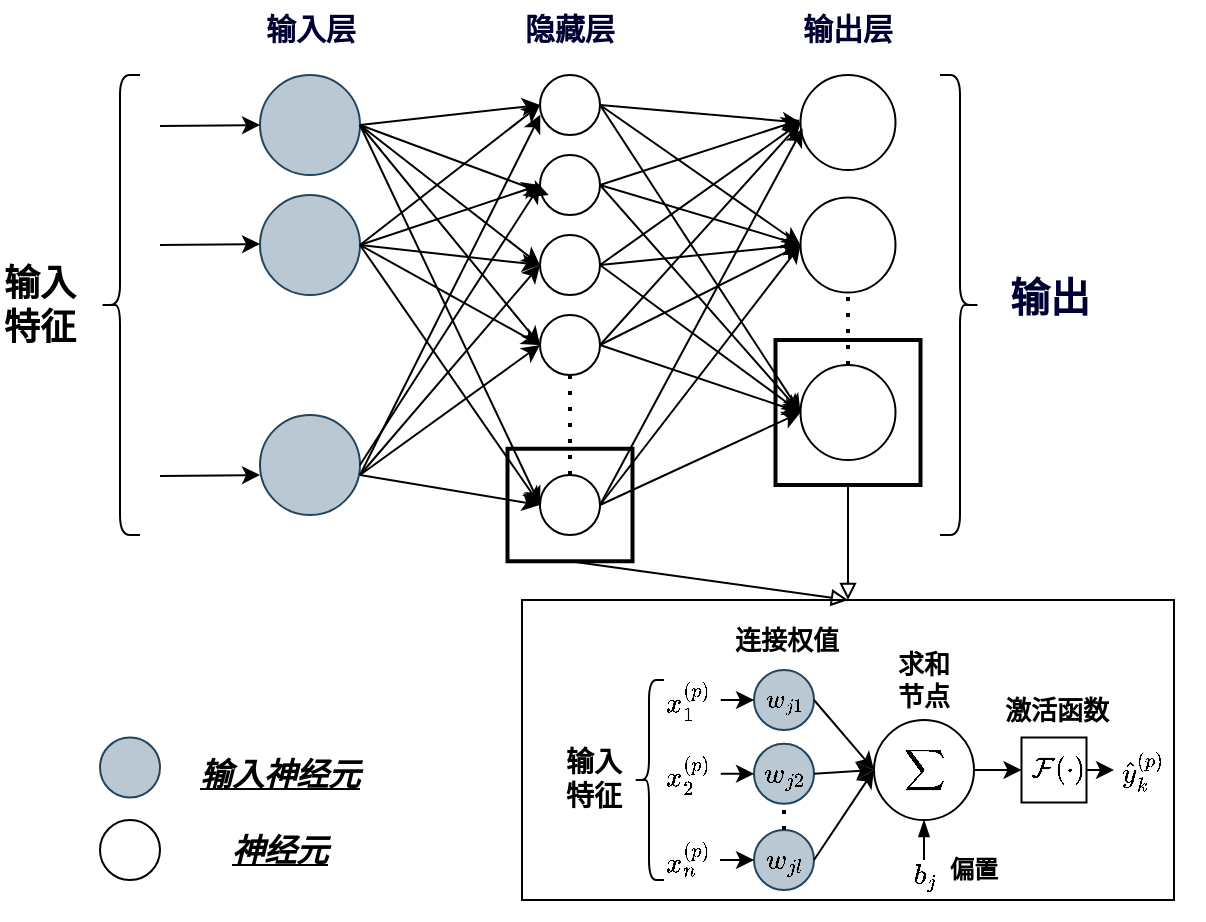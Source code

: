 <mxfile version="24.0.6" type="github">
  <diagram id="PcK8HiPGNt8-FAUTrwxG" name="第 1 页">
    <mxGraphModel dx="1136" dy="578" grid="1" gridSize="10" guides="1" tooltips="1" connect="1" arrows="1" fold="1" page="1" pageScale="1" pageWidth="827" pageHeight="1169" math="1" shadow="0">
      <root>
        <mxCell id="0" />
        <mxCell id="1" parent="0" />
        <mxCell id="slfy005rtpeVditU27t0-47" value="" style="rounded=0;whiteSpace=wrap;html=1;fillColor=none;strokeWidth=2;" parent="1" vertex="1">
          <mxGeometry x="403.75" y="744.38" width="62.5" height="56.25" as="geometry" />
        </mxCell>
        <mxCell id="slfy005rtpeVditU27t0-48" value="" style="whiteSpace=wrap;html=1;aspect=fixed;strokeColor=#000000;strokeWidth=2;fillColor=none;" parent="1" vertex="1">
          <mxGeometry x="537.75" y="690" width="72.5" height="72.5" as="geometry" />
        </mxCell>
        <mxCell id="slfy005rtpeVditU27t0-1" value="" style="rounded=0;whiteSpace=wrap;html=1;fontFamily=Helvetica;fontSize=13;" parent="1" vertex="1">
          <mxGeometry x="411" y="820" width="326" height="150" as="geometry" />
        </mxCell>
        <mxCell id="slfy005rtpeVditU27t0-2" value="" style="shape=curlyBracket;whiteSpace=wrap;html=1;rounded=1;fontFamily=Helvetica;fontSize=13;" parent="1" vertex="1">
          <mxGeometry x="200" y="557.5" width="20" height="230" as="geometry" />
        </mxCell>
        <mxCell id="slfy005rtpeVditU27t0-3" value="&lt;font style=&quot;font-size: 18px&quot;&gt;输入特征&lt;/font&gt;" style="text;html=1;strokeColor=none;fillColor=none;align=center;verticalAlign=middle;whiteSpace=wrap;rounded=0;fontFamily=Helvetica;fontSize=14;rotation=0;fontStyle=1" parent="1" vertex="1">
          <mxGeometry x="150" y="662.5" width="40" height="20" as="geometry" />
        </mxCell>
        <mxCell id="slfy005rtpeVditU27t0-4" value="" style="ellipse;whiteSpace=wrap;html=1;aspect=fixed;fontFamily=Helvetica;fontSize=13;fillColor=#bac8d3;strokeColor=#23445d;" parent="1" vertex="1">
          <mxGeometry x="280" y="557.5" width="50" height="50" as="geometry" />
        </mxCell>
        <mxCell id="slfy005rtpeVditU27t0-5" value="" style="ellipse;whiteSpace=wrap;html=1;aspect=fixed;fontFamily=Helvetica;fontSize=13;fillColor=#bac8d3;strokeColor=#23445d;" parent="1" vertex="1">
          <mxGeometry x="280" y="617.5" width="50" height="50" as="geometry" />
        </mxCell>
        <mxCell id="slfy005rtpeVditU27t0-6" value="" style="ellipse;whiteSpace=wrap;html=1;aspect=fixed;fontFamily=Helvetica;fontSize=13;fillColor=#bac8d3;strokeColor=#23445d;" parent="1" vertex="1">
          <mxGeometry x="280" y="727.5" width="50" height="50" as="geometry" />
        </mxCell>
        <mxCell id="slfy005rtpeVditU27t0-7" value="" style="endArrow=none;dashed=1;html=1;dashPattern=1 3;strokeWidth=2;fontFamily=Times New Roman;fontSize=10;fontColor=#808080;entryX=0.5;entryY=1;entryDx=0;entryDy=0;exitX=0.5;exitY=0;exitDx=0;exitDy=0;" parent="1" source="slfy005rtpeVditU27t0-31" target="R6NuVEMGAyFODu8Ev8Uq-2" edge="1">
          <mxGeometry width="50" height="50" relative="1" as="geometry">
            <mxPoint x="573.8" y="707.5" as="sourcePoint" />
            <mxPoint x="573.8" y="647.5" as="targetPoint" />
          </mxGeometry>
        </mxCell>
        <mxCell id="R6NuVEMGAyFODu8Ev8Uq-10" style="rounded=0;orthogonalLoop=1;jettySize=auto;html=1;exitX=1;exitY=0.5;exitDx=0;exitDy=0;entryX=0;entryY=0.5;entryDx=0;entryDy=0;" edge="1" parent="1" source="slfy005rtpeVditU27t0-8" target="R6NuVEMGAyFODu8Ev8Uq-2">
          <mxGeometry relative="1" as="geometry" />
        </mxCell>
        <mxCell id="slfy005rtpeVditU27t0-8" value="" style="ellipse;whiteSpace=wrap;html=1;aspect=fixed;fontFamily=Times New Roman;fontSize=10;" parent="1" vertex="1">
          <mxGeometry x="420" y="557.5" width="30" height="30" as="geometry" />
        </mxCell>
        <mxCell id="R6NuVEMGAyFODu8Ev8Uq-6" style="rounded=0;orthogonalLoop=1;jettySize=auto;html=1;exitX=1;exitY=0.5;exitDx=0;exitDy=0;" edge="1" parent="1" source="slfy005rtpeVditU27t0-9">
          <mxGeometry relative="1" as="geometry">
            <mxPoint x="550" y="580" as="targetPoint" />
          </mxGeometry>
        </mxCell>
        <mxCell id="R6NuVEMGAyFODu8Ev8Uq-11" style="rounded=0;orthogonalLoop=1;jettySize=auto;html=1;exitX=1;exitY=0.5;exitDx=0;exitDy=0;entryX=0;entryY=0.5;entryDx=0;entryDy=0;" edge="1" parent="1" source="slfy005rtpeVditU27t0-9" target="R6NuVEMGAyFODu8Ev8Uq-2">
          <mxGeometry relative="1" as="geometry" />
        </mxCell>
        <mxCell id="slfy005rtpeVditU27t0-9" value="" style="ellipse;whiteSpace=wrap;html=1;aspect=fixed;fontFamily=Times New Roman;fontSize=10;" parent="1" vertex="1">
          <mxGeometry x="420" y="597.5" width="30" height="30" as="geometry" />
        </mxCell>
        <mxCell id="R6NuVEMGAyFODu8Ev8Uq-7" style="rounded=0;orthogonalLoop=1;jettySize=auto;html=1;exitX=1;exitY=0.5;exitDx=0;exitDy=0;entryX=0;entryY=0.5;entryDx=0;entryDy=0;" edge="1" parent="1" source="slfy005rtpeVditU27t0-10" target="R6NuVEMGAyFODu8Ev8Uq-3">
          <mxGeometry relative="1" as="geometry" />
        </mxCell>
        <mxCell id="R6NuVEMGAyFODu8Ev8Uq-12" style="rounded=0;orthogonalLoop=1;jettySize=auto;html=1;exitX=1;exitY=0.5;exitDx=0;exitDy=0;entryX=0;entryY=0.5;entryDx=0;entryDy=0;" edge="1" parent="1" source="slfy005rtpeVditU27t0-10" target="R6NuVEMGAyFODu8Ev8Uq-2">
          <mxGeometry relative="1" as="geometry" />
        </mxCell>
        <mxCell id="slfy005rtpeVditU27t0-10" value="" style="ellipse;whiteSpace=wrap;html=1;aspect=fixed;fontFamily=Times New Roman;fontSize=10;" parent="1" vertex="1">
          <mxGeometry x="420" y="637.5" width="30" height="30" as="geometry" />
        </mxCell>
        <mxCell id="R6NuVEMGAyFODu8Ev8Uq-8" style="rounded=0;orthogonalLoop=1;jettySize=auto;html=1;exitX=1;exitY=0.5;exitDx=0;exitDy=0;entryX=0;entryY=0.5;entryDx=0;entryDy=0;" edge="1" parent="1" source="slfy005rtpeVditU27t0-11" target="R6NuVEMGAyFODu8Ev8Uq-3">
          <mxGeometry relative="1" as="geometry" />
        </mxCell>
        <mxCell id="R6NuVEMGAyFODu8Ev8Uq-13" style="rounded=0;orthogonalLoop=1;jettySize=auto;html=1;exitX=1;exitY=0.5;exitDx=0;exitDy=0;entryX=0;entryY=0.5;entryDx=0;entryDy=0;" edge="1" parent="1" source="slfy005rtpeVditU27t0-11" target="R6NuVEMGAyFODu8Ev8Uq-2">
          <mxGeometry relative="1" as="geometry" />
        </mxCell>
        <mxCell id="slfy005rtpeVditU27t0-11" value="" style="ellipse;whiteSpace=wrap;html=1;aspect=fixed;fontFamily=Times New Roman;fontSize=10;" parent="1" vertex="1">
          <mxGeometry x="420" y="677.5" width="30" height="30" as="geometry" />
        </mxCell>
        <mxCell id="R6NuVEMGAyFODu8Ev8Uq-14" style="rounded=0;orthogonalLoop=1;jettySize=auto;html=1;exitX=1;exitY=0.5;exitDx=0;exitDy=0;entryX=0;entryY=0.5;entryDx=0;entryDy=0;" edge="1" parent="1" source="slfy005rtpeVditU27t0-12" target="R6NuVEMGAyFODu8Ev8Uq-2">
          <mxGeometry relative="1" as="geometry" />
        </mxCell>
        <mxCell id="slfy005rtpeVditU27t0-12" value="" style="ellipse;whiteSpace=wrap;html=1;aspect=fixed;fontFamily=Times New Roman;fontSize=10;" parent="1" vertex="1">
          <mxGeometry x="420" y="757.5" width="30" height="30" as="geometry" />
        </mxCell>
        <mxCell id="slfy005rtpeVditU27t0-13" value="" style="endArrow=classic;html=1;fontFamily=Times New Roman;fontSize=10;fontColor=#808080;entryX=0;entryY=0.5;entryDx=0;entryDy=0;exitX=1;exitY=0.5;exitDx=0;exitDy=0;" parent="1" source="slfy005rtpeVditU27t0-4" target="slfy005rtpeVditU27t0-8" edge="1">
          <mxGeometry width="50" height="50" relative="1" as="geometry">
            <mxPoint x="330" y="587.5" as="sourcePoint" />
            <mxPoint x="380" y="537.5" as="targetPoint" />
          </mxGeometry>
        </mxCell>
        <mxCell id="slfy005rtpeVditU27t0-14" value="" style="endArrow=classic;html=1;fontFamily=Times New Roman;fontSize=10;fontColor=#808080;entryX=0;entryY=0.5;entryDx=0;entryDy=0;" parent="1" target="slfy005rtpeVditU27t0-8" edge="1">
          <mxGeometry width="50" height="50" relative="1" as="geometry">
            <mxPoint x="330" y="642.5" as="sourcePoint" />
            <mxPoint x="420" y="627.5" as="targetPoint" />
          </mxGeometry>
        </mxCell>
        <mxCell id="slfy005rtpeVditU27t0-15" value="" style="endArrow=classic;html=1;fontFamily=Times New Roman;fontSize=10;fontColor=#808080;entryX=0;entryY=0.5;entryDx=0;entryDy=0;exitX=1;exitY=0.5;exitDx=0;exitDy=0;" parent="1" source="slfy005rtpeVditU27t0-6" target="slfy005rtpeVditU27t0-9" edge="1">
          <mxGeometry width="50" height="50" relative="1" as="geometry">
            <mxPoint x="280" y="757.5" as="sourcePoint" />
            <mxPoint x="370" y="742.5" as="targetPoint" />
          </mxGeometry>
        </mxCell>
        <mxCell id="slfy005rtpeVditU27t0-16" value="" style="endArrow=classic;html=1;fontFamily=Times New Roman;fontSize=10;fontColor=#808080;entryX=0;entryY=0.5;entryDx=0;entryDy=0;" parent="1" target="slfy005rtpeVditU27t0-10" edge="1">
          <mxGeometry width="50" height="50" relative="1" as="geometry">
            <mxPoint x="330" y="757.5" as="sourcePoint" />
            <mxPoint x="430.13" y="627.405" as="targetPoint" />
          </mxGeometry>
        </mxCell>
        <mxCell id="slfy005rtpeVditU27t0-17" value="" style="endArrow=classic;html=1;fontFamily=Times New Roman;fontSize=10;fontColor=#808080;entryX=0.407;entryY=0.333;entryDx=0;entryDy=0;entryPerimeter=0;" parent="1" edge="1">
          <mxGeometry width="50" height="50" relative="1" as="geometry">
            <mxPoint x="330" y="757.5" as="sourcePoint" />
            <mxPoint x="420.13" y="577.405" as="targetPoint" />
          </mxGeometry>
        </mxCell>
        <mxCell id="slfy005rtpeVditU27t0-18" value="" style="endArrow=classic;html=1;fontFamily=Times New Roman;fontSize=10;fontColor=#808080;entryX=0;entryY=0.5;entryDx=0;entryDy=0;" parent="1" target="slfy005rtpeVditU27t0-11" edge="1">
          <mxGeometry width="50" height="50" relative="1" as="geometry">
            <mxPoint x="330" y="757.5" as="sourcePoint" />
            <mxPoint x="420.13" y="697.505" as="targetPoint" />
          </mxGeometry>
        </mxCell>
        <mxCell id="slfy005rtpeVditU27t0-19" value="" style="endArrow=classic;html=1;fontFamily=Times New Roman;fontSize=10;fontColor=#808080;entryX=0;entryY=0.5;entryDx=0;entryDy=0;" parent="1" edge="1">
          <mxGeometry width="50" height="50" relative="1" as="geometry">
            <mxPoint x="330" y="757.5" as="sourcePoint" />
            <mxPoint x="420" y="772.5" as="targetPoint" />
          </mxGeometry>
        </mxCell>
        <mxCell id="slfy005rtpeVditU27t0-20" value="" style="endArrow=classic;html=1;fontFamily=Times New Roman;fontSize=10;fontColor=#808080;entryX=0.146;entryY=0.667;entryDx=0;entryDy=0;exitX=1;exitY=0.5;exitDx=0;exitDy=0;entryPerimeter=0;" parent="1" source="slfy005rtpeVditU27t0-4" target="slfy005rtpeVditU27t0-9" edge="1">
          <mxGeometry width="50" height="50" relative="1" as="geometry">
            <mxPoint x="340" y="597.5" as="sourcePoint" />
            <mxPoint x="430" y="582.5" as="targetPoint" />
          </mxGeometry>
        </mxCell>
        <mxCell id="slfy005rtpeVditU27t0-21" value="" style="endArrow=classic;html=1;fontFamily=Times New Roman;fontSize=10;fontColor=#808080;entryX=0;entryY=0.5;entryDx=0;entryDy=0;exitX=1;exitY=0.5;exitDx=0;exitDy=0;" parent="1" source="slfy005rtpeVditU27t0-4" target="slfy005rtpeVditU27t0-10" edge="1">
          <mxGeometry width="50" height="50" relative="1" as="geometry">
            <mxPoint x="331" y="587.5" as="sourcePoint" />
            <mxPoint x="434.393" y="633.107" as="targetPoint" />
          </mxGeometry>
        </mxCell>
        <mxCell id="slfy005rtpeVditU27t0-22" value="" style="endArrow=classic;html=1;fontFamily=Times New Roman;fontSize=10;fontColor=#808080;entryX=0;entryY=0.5;entryDx=0;entryDy=0;exitX=1;exitY=0.5;exitDx=0;exitDy=0;" parent="1" source="slfy005rtpeVditU27t0-4" target="slfy005rtpeVditU27t0-11" edge="1">
          <mxGeometry width="50" height="50" relative="1" as="geometry">
            <mxPoint x="350" y="602.5" as="sourcePoint" />
            <mxPoint x="440" y="672.5" as="targetPoint" />
          </mxGeometry>
        </mxCell>
        <mxCell id="slfy005rtpeVditU27t0-23" value="" style="endArrow=classic;html=1;fontFamily=Times New Roman;fontSize=10;fontColor=#808080;entryX=0;entryY=0.5;entryDx=0;entryDy=0;exitX=1;exitY=0.5;exitDx=0;exitDy=0;" parent="1" source="slfy005rtpeVditU27t0-4" edge="1">
          <mxGeometry width="50" height="50" relative="1" as="geometry">
            <mxPoint x="370" y="622.5" as="sourcePoint" />
            <mxPoint x="420" y="772.5" as="targetPoint" />
          </mxGeometry>
        </mxCell>
        <mxCell id="slfy005rtpeVditU27t0-24" value="" style="endArrow=classic;html=1;fontFamily=Times New Roman;fontSize=10;fontColor=#808080;entryX=0;entryY=0.5;entryDx=0;entryDy=0;exitX=1;exitY=0.5;exitDx=0;exitDy=0;" parent="1" source="slfy005rtpeVditU27t0-5" target="slfy005rtpeVditU27t0-9" edge="1">
          <mxGeometry width="50" height="50" relative="1" as="geometry">
            <mxPoint x="340" y="652.5" as="sourcePoint" />
            <mxPoint x="430" y="582.5" as="targetPoint" />
          </mxGeometry>
        </mxCell>
        <mxCell id="slfy005rtpeVditU27t0-25" value="" style="endArrow=classic;html=1;fontFamily=Times New Roman;fontSize=10;fontColor=#808080;entryX=0;entryY=0.5;entryDx=0;entryDy=0;exitX=1;exitY=0.5;exitDx=0;exitDy=0;" parent="1" source="slfy005rtpeVditU27t0-5" target="slfy005rtpeVditU27t0-10" edge="1">
          <mxGeometry width="50" height="50" relative="1" as="geometry">
            <mxPoint x="350" y="662.5" as="sourcePoint" />
            <mxPoint x="440" y="592.5" as="targetPoint" />
          </mxGeometry>
        </mxCell>
        <mxCell id="slfy005rtpeVditU27t0-26" value="" style="endArrow=classic;html=1;fontFamily=Times New Roman;fontSize=10;fontColor=#808080;entryX=0;entryY=0.5;entryDx=0;entryDy=0;exitX=1;exitY=0.5;exitDx=0;exitDy=0;" parent="1" source="slfy005rtpeVditU27t0-5" target="slfy005rtpeVditU27t0-11" edge="1">
          <mxGeometry width="50" height="50" relative="1" as="geometry">
            <mxPoint x="360" y="672.5" as="sourcePoint" />
            <mxPoint x="450" y="602.5" as="targetPoint" />
          </mxGeometry>
        </mxCell>
        <mxCell id="slfy005rtpeVditU27t0-27" value="" style="endArrow=classic;html=1;fontFamily=Times New Roman;fontSize=10;fontColor=#808080;entryX=0;entryY=0.5;entryDx=0;entryDy=0;exitX=1;exitY=0.5;exitDx=0;exitDy=0;" parent="1" source="slfy005rtpeVditU27t0-5" edge="1">
          <mxGeometry width="50" height="50" relative="1" as="geometry">
            <mxPoint x="380" y="692.5" as="sourcePoint" />
            <mxPoint x="420" y="772.5" as="targetPoint" />
          </mxGeometry>
        </mxCell>
        <mxCell id="slfy005rtpeVditU27t0-28" value="&lt;font style=&quot;font-size: 15px&quot;&gt;输入层&lt;/font&gt;" style="text;html=1;strokeColor=none;fillColor=none;align=center;verticalAlign=middle;whiteSpace=wrap;rounded=0;fontFamily=Helvetica;fontSize=14;fontColor=#000033;fontStyle=1" parent="1" vertex="1">
          <mxGeometry x="257.5" y="520" width="95" height="27.5" as="geometry" />
        </mxCell>
        <mxCell id="slfy005rtpeVditU27t0-29" value="&lt;font style=&quot;font-size: 15px&quot;&gt;隐藏层&lt;/font&gt;" style="text;html=1;strokeColor=none;fillColor=none;align=center;verticalAlign=middle;whiteSpace=wrap;rounded=0;fontFamily=Helvetica;fontSize=13;fontColor=#000033;fontStyle=1" parent="1" vertex="1">
          <mxGeometry x="385" y="523.75" width="100" height="20" as="geometry" />
        </mxCell>
        <mxCell id="slfy005rtpeVditU27t0-31" value="" style="ellipse;whiteSpace=wrap;html=1;aspect=fixed;fontFamily=Times New Roman;fontSize=10;" parent="1" vertex="1">
          <mxGeometry x="550.25" y="702.5" width="47.5" height="47.5" as="geometry" />
        </mxCell>
        <mxCell id="slfy005rtpeVditU27t0-32" value="" style="endArrow=none;dashed=1;html=1;dashPattern=1 3;strokeWidth=2;fontFamily=Times New Roman;fontSize=10;fontColor=#000033;entryX=0.5;entryY=1;entryDx=0;entryDy=0;exitX=0.5;exitY=0;exitDx=0;exitDy=0;" parent="1" target="slfy005rtpeVditU27t0-11" edge="1">
          <mxGeometry width="50" height="50" relative="1" as="geometry">
            <mxPoint x="435" y="757.5" as="sourcePoint" />
            <mxPoint x="490" y="707.5" as="targetPoint" />
          </mxGeometry>
        </mxCell>
        <mxCell id="slfy005rtpeVditU27t0-33" value="" style="endArrow=classic;html=1;fontFamily=Times New Roman;fontSize=10;fontColor=#000033;exitX=1;exitY=0.5;exitDx=0;exitDy=0;entryX=0;entryY=0.5;entryDx=0;entryDy=0;" parent="1" source="slfy005rtpeVditU27t0-8" target="slfy005rtpeVditU27t0-31" edge="1">
          <mxGeometry width="50" height="50" relative="1" as="geometry">
            <mxPoint x="540" y="627.5" as="sourcePoint" />
            <mxPoint x="590" y="577.5" as="targetPoint" />
          </mxGeometry>
        </mxCell>
        <mxCell id="slfy005rtpeVditU27t0-34" value="" style="endArrow=classic;html=1;fontFamily=Times New Roman;fontSize=10;fontColor=#000033;exitX=1;exitY=0.5;exitDx=0;exitDy=0;entryX=0;entryY=0.5;entryDx=0;entryDy=0;" parent="1" source="slfy005rtpeVditU27t0-9" target="slfy005rtpeVditU27t0-31" edge="1">
          <mxGeometry width="50" height="50" relative="1" as="geometry">
            <mxPoint x="470" y="592.5" as="sourcePoint" />
            <mxPoint x="569" y="677.5" as="targetPoint" />
          </mxGeometry>
        </mxCell>
        <mxCell id="slfy005rtpeVditU27t0-35" value="" style="endArrow=classic;html=1;fontFamily=Times New Roman;fontSize=10;fontColor=#000033;exitX=1;exitY=0.5;exitDx=0;exitDy=0;entryX=0;entryY=0.5;entryDx=0;entryDy=0;" parent="1" source="slfy005rtpeVditU27t0-10" target="slfy005rtpeVditU27t0-31" edge="1">
          <mxGeometry width="50" height="50" relative="1" as="geometry">
            <mxPoint x="480" y="602.5" as="sourcePoint" />
            <mxPoint x="579" y="687.5" as="targetPoint" />
          </mxGeometry>
        </mxCell>
        <mxCell id="slfy005rtpeVditU27t0-36" value="" style="endArrow=classic;html=1;fontFamily=Times New Roman;fontSize=10;fontColor=#000033;exitX=1;exitY=0.5;exitDx=0;exitDy=0;entryX=0;entryY=0.5;entryDx=0;entryDy=0;" parent="1" source="slfy005rtpeVditU27t0-11" target="slfy005rtpeVditU27t0-31" edge="1">
          <mxGeometry width="50" height="50" relative="1" as="geometry">
            <mxPoint x="490" y="612.5" as="sourcePoint" />
            <mxPoint x="589" y="697.5" as="targetPoint" />
          </mxGeometry>
        </mxCell>
        <mxCell id="slfy005rtpeVditU27t0-37" value="" style="endArrow=classic;html=1;fontFamily=Times New Roman;fontSize=10;fontColor=#000033;exitX=1;exitY=0.5;exitDx=0;exitDy=0;entryX=0;entryY=0.5;entryDx=0;entryDy=0;" parent="1" edge="1" target="slfy005rtpeVditU27t0-31">
          <mxGeometry width="50" height="50" relative="1" as="geometry">
            <mxPoint x="450" y="772.5" as="sourcePoint" />
            <mxPoint x="550" y="657.5" as="targetPoint" />
          </mxGeometry>
        </mxCell>
        <mxCell id="slfy005rtpeVditU27t0-38" value="&lt;font style=&quot;font-size: 15px&quot;&gt;输出层&lt;/font&gt;" style="text;html=1;strokeColor=none;fillColor=none;align=center;verticalAlign=middle;whiteSpace=wrap;rounded=0;fontFamily=Helvetica;fontSize=13;fontColor=#000033;fontStyle=1" parent="1" vertex="1">
          <mxGeometry x="522" y="522.5" width="104" height="22.5" as="geometry" />
        </mxCell>
        <mxCell id="slfy005rtpeVditU27t0-39" value="&lt;font style=&quot;font-size: 20px;&quot;&gt;&lt;b style=&quot;&quot;&gt;输出&lt;/b&gt;&lt;br&gt;&lt;/font&gt;&lt;div style=&quot;font-size: 20px;&quot;&gt;&lt;br&gt;&lt;/div&gt;" style="text;html=1;strokeColor=none;fillColor=none;align=center;verticalAlign=middle;whiteSpace=wrap;rounded=0;fontFamily=Helvetica;fontSize=14;fontColor=#000033;" parent="1" vertex="1">
          <mxGeometry x="640" y="670" width="70" height="20" as="geometry" />
        </mxCell>
        <mxCell id="slfy005rtpeVditU27t0-44" value="" style="endArrow=classic;html=1;entryX=0;entryY=0.5;entryDx=0;entryDy=0;" parent="1" target="slfy005rtpeVditU27t0-4" edge="1">
          <mxGeometry width="50" height="50" relative="1" as="geometry">
            <mxPoint x="230" y="583" as="sourcePoint" />
            <mxPoint x="440" y="710" as="targetPoint" />
          </mxGeometry>
        </mxCell>
        <mxCell id="slfy005rtpeVditU27t0-45" value="" style="endArrow=classic;html=1;entryX=0;entryY=0.5;entryDx=0;entryDy=0;" parent="1" edge="1">
          <mxGeometry width="50" height="50" relative="1" as="geometry">
            <mxPoint x="230" y="642.5" as="sourcePoint" />
            <mxPoint x="280" y="642" as="targetPoint" />
          </mxGeometry>
        </mxCell>
        <mxCell id="slfy005rtpeVditU27t0-46" value="" style="endArrow=classic;html=1;entryX=0;entryY=0.5;entryDx=0;entryDy=0;" parent="1" edge="1">
          <mxGeometry width="50" height="50" relative="1" as="geometry">
            <mxPoint x="230" y="758" as="sourcePoint" />
            <mxPoint x="280" y="757.5" as="targetPoint" />
          </mxGeometry>
        </mxCell>
        <mxCell id="slfy005rtpeVditU27t0-52" value="" style="endArrow=block;html=1;entryX=0.5;entryY=0;entryDx=0;entryDy=0;exitX=0.5;exitY=1;exitDx=0;exitDy=0;endFill=0;" parent="1" source="slfy005rtpeVditU27t0-47" target="slfy005rtpeVditU27t0-1" edge="1">
          <mxGeometry width="50" height="50" relative="1" as="geometry">
            <mxPoint x="390" y="750" as="sourcePoint" />
            <mxPoint x="440" y="700" as="targetPoint" />
          </mxGeometry>
        </mxCell>
        <mxCell id="slfy005rtpeVditU27t0-53" value="" style="endArrow=block;html=1;exitX=0.5;exitY=1;exitDx=0;exitDy=0;endFill=0;entryX=0.5;entryY=0;entryDx=0;entryDy=0;" parent="1" source="slfy005rtpeVditU27t0-48" target="slfy005rtpeVditU27t0-1" edge="1">
          <mxGeometry width="50" height="50" relative="1" as="geometry">
            <mxPoint x="390" y="750" as="sourcePoint" />
            <mxPoint x="570" y="840" as="targetPoint" />
          </mxGeometry>
        </mxCell>
        <mxCell id="slfy005rtpeVditU27t0-54" value="" style="shape=curlyBracket;whiteSpace=wrap;html=1;rounded=1;fontFamily=Helvetica;fontSize=13;" parent="1" vertex="1">
          <mxGeometry x="467" y="860" width="15" height="100" as="geometry" />
        </mxCell>
        <mxCell id="slfy005rtpeVditU27t0-55" value="输入特征" style="text;html=1;strokeColor=none;fillColor=none;align=center;verticalAlign=middle;whiteSpace=wrap;rounded=0;fontFamily=Helvetica;fontSize=14;rotation=0;fontStyle=1" parent="1" vertex="1">
          <mxGeometry x="427" y="898.75" width="40" height="20" as="geometry" />
        </mxCell>
        <mxCell id="slfy005rtpeVditU27t0-63" value="&lt;font style=&quot;font-size: 11px&quot;&gt;$$w_{j1}$$&lt;/font&gt;" style="ellipse;whiteSpace=wrap;html=1;aspect=fixed;fontFamily=Helvetica;fontSize=13;fillColor=#bac8d3;strokeColor=#23445d;" parent="1" vertex="1">
          <mxGeometry x="527" y="855" width="30" height="30" as="geometry" />
        </mxCell>
        <mxCell id="slfy005rtpeVditU27t0-64" value="&lt;span style=&quot;font-size: 12px;&quot;&gt;$$w_{j2}$$&lt;/span&gt;" style="ellipse;whiteSpace=wrap;html=1;aspect=fixed;fontFamily=Helvetica;fontSize=13;fillColor=#bac8d3;strokeColor=#23445d;" parent="1" vertex="1">
          <mxGeometry x="527" y="891.88" width="30" height="30" as="geometry" />
        </mxCell>
        <mxCell id="slfy005rtpeVditU27t0-65" value="&lt;span style=&quot;font-size: 12px;&quot;&gt;$$w_{jl}$$&lt;/span&gt;" style="ellipse;whiteSpace=wrap;html=1;aspect=fixed;fontFamily=Helvetica;fontSize=13;fillColor=#bac8d3;strokeColor=#23445d;" parent="1" vertex="1">
          <mxGeometry x="527" y="935" width="30" height="30" as="geometry" />
        </mxCell>
        <mxCell id="slfy005rtpeVditU27t0-66" value="" style="endArrow=none;dashed=1;html=1;dashPattern=1 3;strokeWidth=2;fontFamily=Times New Roman;fontSize=10;fontColor=#808080;entryX=0.5;entryY=1;entryDx=0;entryDy=0;exitX=0.5;exitY=0;exitDx=0;exitDy=0;" parent="1" source="slfy005rtpeVditU27t0-65" target="slfy005rtpeVditU27t0-64" edge="1">
          <mxGeometry width="50" height="50" relative="1" as="geometry">
            <mxPoint x="812" y="862.5" as="sourcePoint" />
            <mxPoint x="862" y="812.5" as="targetPoint" />
          </mxGeometry>
        </mxCell>
        <mxCell id="slfy005rtpeVditU27t0-69" value="" style="endArrow=classic;html=1;entryX=0;entryY=0.5;entryDx=0;entryDy=0;exitX=1;exitY=0.5;exitDx=0;exitDy=0;" parent="1" target="slfy005rtpeVditU27t0-65" edge="1" source="slfy005rtpeVditU27t0-77">
          <mxGeometry width="50" height="50" relative="1" as="geometry">
            <mxPoint x="512" y="950" as="sourcePoint" />
            <mxPoint x="537" y="949.5" as="targetPoint" />
          </mxGeometry>
        </mxCell>
        <mxCell id="slfy005rtpeVditU27t0-72" value="" style="endArrow=classic;html=1;entryX=0;entryY=0.5;entryDx=0;entryDy=0;" parent="1" target="slfy005rtpeVditU27t0-64" edge="1" source="slfy005rtpeVditU27t0-76">
          <mxGeometry width="50" height="50" relative="1" as="geometry">
            <mxPoint x="512" y="909" as="sourcePoint" />
            <mxPoint x="547" y="959.5" as="targetPoint" />
          </mxGeometry>
        </mxCell>
        <mxCell id="slfy005rtpeVditU27t0-73" value="" style="endArrow=classic;html=1;entryX=0;entryY=0.5;entryDx=0;entryDy=0;exitX=1;exitY=0.5;exitDx=0;exitDy=0;" parent="1" target="slfy005rtpeVditU27t0-63" edge="1" source="slfy005rtpeVditU27t0-75">
          <mxGeometry width="50" height="50" relative="1" as="geometry">
            <mxPoint x="512" y="870" as="sourcePoint" />
            <mxPoint x="557" y="969.5" as="targetPoint" />
          </mxGeometry>
        </mxCell>
        <mxCell id="slfy005rtpeVditU27t0-74" value="&lt;b&gt;&lt;font style=&quot;font-size: 13px&quot;&gt;连接权值&lt;/font&gt;&lt;/b&gt;" style="text;html=1;strokeColor=none;fillColor=none;align=center;verticalAlign=middle;whiteSpace=wrap;rounded=0;" parent="1" vertex="1">
          <mxGeometry x="510.37" y="830" width="67" height="20" as="geometry" />
        </mxCell>
        <mxCell id="slfy005rtpeVditU27t0-75" value="$$x_1^{(p)}$$" style="text;html=1;strokeColor=none;fillColor=none;align=center;verticalAlign=middle;whiteSpace=wrap;rounded=0;" parent="1" vertex="1">
          <mxGeometry x="479.37" y="860" width="31" height="20" as="geometry" />
        </mxCell>
        <mxCell id="slfy005rtpeVditU27t0-76" value="$$x_2^{(p)}$$" style="text;html=1;strokeColor=none;fillColor=none;align=center;verticalAlign=middle;whiteSpace=wrap;rounded=0;" parent="1" vertex="1">
          <mxGeometry x="479.37" y="896.88" width="31" height="20" as="geometry" />
        </mxCell>
        <mxCell id="slfy005rtpeVditU27t0-77" value="$$x_n^{(p)}$$" style="text;html=1;strokeColor=none;fillColor=none;align=center;verticalAlign=middle;whiteSpace=wrap;rounded=0;" parent="1" vertex="1">
          <mxGeometry x="479" y="940" width="31" height="20" as="geometry" />
        </mxCell>
        <mxCell id="slfy005rtpeVditU27t0-78" value="$$\sum$$" style="ellipse;whiteSpace=wrap;html=1;aspect=fixed;strokeColor=#000000;strokeWidth=1;fillColor=none;" parent="1" vertex="1">
          <mxGeometry x="587" y="880" width="50" height="50" as="geometry" />
        </mxCell>
        <mxCell id="slfy005rtpeVditU27t0-79" value="" style="endArrow=classic;html=1;entryX=0;entryY=0.5;entryDx=0;entryDy=0;exitX=1;exitY=0.5;exitDx=0;exitDy=0;" parent="1" source="slfy005rtpeVditU27t0-63" target="slfy005rtpeVditU27t0-78" edge="1">
          <mxGeometry width="50" height="50" relative="1" as="geometry">
            <mxPoint x="387" y="820" as="sourcePoint" />
            <mxPoint x="437" y="770" as="targetPoint" />
          </mxGeometry>
        </mxCell>
        <mxCell id="slfy005rtpeVditU27t0-80" value="" style="endArrow=classic;html=1;entryX=0;entryY=0.5;entryDx=0;entryDy=0;exitX=1;exitY=0.5;exitDx=0;exitDy=0;" parent="1" source="slfy005rtpeVditU27t0-64" target="slfy005rtpeVditU27t0-78" edge="1">
          <mxGeometry width="50" height="50" relative="1" as="geometry">
            <mxPoint x="387" y="820" as="sourcePoint" />
            <mxPoint x="437" y="770" as="targetPoint" />
          </mxGeometry>
        </mxCell>
        <mxCell id="slfy005rtpeVditU27t0-81" value="" style="endArrow=classic;html=1;entryX=0;entryY=0.5;entryDx=0;entryDy=0;exitX=1;exitY=0.5;exitDx=0;exitDy=0;" parent="1" source="slfy005rtpeVditU27t0-65" target="slfy005rtpeVditU27t0-78" edge="1">
          <mxGeometry width="50" height="50" relative="1" as="geometry">
            <mxPoint x="387" y="820" as="sourcePoint" />
            <mxPoint x="437" y="770" as="targetPoint" />
          </mxGeometry>
        </mxCell>
        <mxCell id="slfy005rtpeVditU27t0-84" value="&lt;b&gt;&lt;font style=&quot;font-size: 13px&quot;&gt;求和节点&lt;/font&gt;&lt;/b&gt;" style="text;html=1;strokeColor=none;fillColor=none;align=center;verticalAlign=middle;whiteSpace=wrap;rounded=0;" parent="1" vertex="1">
          <mxGeometry x="592" y="850" width="40" height="20" as="geometry" />
        </mxCell>
        <mxCell id="slfy005rtpeVditU27t0-85" value="" style="endArrow=classic;html=1;exitX=1;exitY=0.5;exitDx=0;exitDy=0;" parent="1" source="slfy005rtpeVditU27t0-78" target="slfy005rtpeVditU27t0-86" edge="1">
          <mxGeometry width="50" height="50" relative="1" as="geometry">
            <mxPoint x="457" y="860" as="sourcePoint" />
            <mxPoint x="507" y="810" as="targetPoint" />
          </mxGeometry>
        </mxCell>
        <mxCell id="slfy005rtpeVditU27t0-86" value="$$\ \mathcal{F}(·)$$" style="whiteSpace=wrap;html=1;aspect=fixed;strokeColor=#000000;strokeWidth=1;fillColor=none;" parent="1" vertex="1">
          <mxGeometry x="660.75" y="888.75" width="32.5" height="32.5" as="geometry" />
        </mxCell>
        <mxCell id="slfy005rtpeVditU27t0-87" value="&lt;b&gt;&lt;font style=&quot;font-size: 13px&quot;&gt;激活函数&lt;/font&gt;&lt;/b&gt;" style="text;html=1;strokeColor=none;fillColor=none;align=center;verticalAlign=middle;whiteSpace=wrap;rounded=0;" parent="1" vertex="1">
          <mxGeometry x="647" y="865" width="63" height="20" as="geometry" />
        </mxCell>
        <mxCell id="slfy005rtpeVditU27t0-88" value="" style="endArrow=classic;html=1;exitX=1;exitY=0.5;exitDx=0;exitDy=0;" parent="1" source="slfy005rtpeVditU27t0-86" target="slfy005rtpeVditU27t0-90" edge="1">
          <mxGeometry width="50" height="50" relative="1" as="geometry">
            <mxPoint x="457" y="860" as="sourcePoint" />
            <mxPoint x="507" y="810" as="targetPoint" />
          </mxGeometry>
        </mxCell>
        <mxCell id="slfy005rtpeVditU27t0-90" value="$$\hat y_k^{(p)}$$" style="text;html=1;strokeColor=none;fillColor=none;align=center;verticalAlign=middle;whiteSpace=wrap;rounded=0;" parent="1" vertex="1">
          <mxGeometry x="707" y="896.88" width="30" height="16.25" as="geometry" />
        </mxCell>
        <mxCell id="slfy005rtpeVditU27t0-91" value="" style="endArrow=blockThin;html=1;entryX=0.5;entryY=1;entryDx=0;entryDy=0;exitX=0.5;exitY=0;exitDx=0;exitDy=0;endFill=1;" parent="1" source="slfy005rtpeVditU27t0-92" target="slfy005rtpeVditU27t0-78" edge="1">
          <mxGeometry width="50" height="50" relative="1" as="geometry">
            <mxPoint x="457" y="860" as="sourcePoint" />
            <mxPoint x="507" y="810" as="targetPoint" />
          </mxGeometry>
        </mxCell>
        <mxCell id="slfy005rtpeVditU27t0-92" value="$$b_j$$&lt;b&gt;&lt;br&gt;&lt;/b&gt;" style="text;html=1;strokeColor=none;fillColor=none;align=center;verticalAlign=middle;whiteSpace=wrap;rounded=0;" parent="1" vertex="1">
          <mxGeometry x="594.5" y="950" width="35" height="30" as="geometry" />
        </mxCell>
        <mxCell id="slfy005rtpeVditU27t0-93" value="&lt;b&gt;偏置&lt;/b&gt;" style="text;html=1;strokeColor=none;fillColor=none;align=center;verticalAlign=middle;whiteSpace=wrap;rounded=0;" parent="1" vertex="1">
          <mxGeometry x="617" y="945" width="40" height="20" as="geometry" />
        </mxCell>
        <mxCell id="slfy005rtpeVditU27t0-94" value="" style="ellipse;whiteSpace=wrap;html=1;aspect=fixed;fontFamily=Helvetica;fontSize=13;fillColor=#bac8d3;strokeColor=#23445d;" parent="1" vertex="1">
          <mxGeometry x="200" y="888.75" width="30" height="30" as="geometry" />
        </mxCell>
        <mxCell id="slfy005rtpeVditU27t0-95" value="" style="ellipse;whiteSpace=wrap;html=1;aspect=fixed;fontFamily=Times New Roman;fontSize=10;" parent="1" vertex="1">
          <mxGeometry x="200" y="930" width="30" height="30" as="geometry" />
        </mxCell>
        <mxCell id="slfy005rtpeVditU27t0-96" value="&lt;b&gt;&lt;i&gt;&lt;u&gt;&lt;font style=&quot;font-size: 16px&quot;&gt;输入神经元&lt;/font&gt;&lt;/u&gt;&lt;/i&gt;&lt;/b&gt;" style="text;html=1;strokeColor=none;fillColor=none;align=center;verticalAlign=middle;whiteSpace=wrap;rounded=0;" parent="1" vertex="1">
          <mxGeometry x="240" y="896.88" width="100" height="20" as="geometry" />
        </mxCell>
        <mxCell id="slfy005rtpeVditU27t0-97" value="&lt;b&gt;&lt;i&gt;&lt;u&gt;&lt;font style=&quot;font-size: 16px&quot;&gt;神经元&lt;/font&gt;&lt;/u&gt;&lt;/i&gt;&lt;/b&gt;" style="text;html=1;strokeColor=none;fillColor=none;align=center;verticalAlign=middle;whiteSpace=wrap;rounded=0;" parent="1" vertex="1">
          <mxGeometry x="240" y="935" width="100" height="20" as="geometry" />
        </mxCell>
        <mxCell id="R6NuVEMGAyFODu8Ev8Uq-2" value="" style="ellipse;whiteSpace=wrap;html=1;aspect=fixed;fontFamily=Times New Roman;fontSize=10;" vertex="1" parent="1">
          <mxGeometry x="550.25" y="618.75" width="47.5" height="47.5" as="geometry" />
        </mxCell>
        <mxCell id="R6NuVEMGAyFODu8Ev8Uq-3" value="" style="ellipse;whiteSpace=wrap;html=1;aspect=fixed;fontFamily=Times New Roman;fontSize=10;" vertex="1" parent="1">
          <mxGeometry x="550.25" y="557.5" width="47.5" height="47.5" as="geometry" />
        </mxCell>
        <mxCell id="R6NuVEMGAyFODu8Ev8Uq-5" value="" style="endArrow=classic;html=1;rounded=0;exitX=1;exitY=0.5;exitDx=0;exitDy=0;entryX=0;entryY=0.5;entryDx=0;entryDy=0;" edge="1" parent="1" source="slfy005rtpeVditU27t0-8" target="R6NuVEMGAyFODu8Ev8Uq-3">
          <mxGeometry width="50" height="50" relative="1" as="geometry">
            <mxPoint x="450" y="573.75" as="sourcePoint" />
            <mxPoint x="500" y="523.75" as="targetPoint" />
          </mxGeometry>
        </mxCell>
        <mxCell id="R6NuVEMGAyFODu8Ev8Uq-9" style="rounded=0;orthogonalLoop=1;jettySize=auto;html=1;exitX=1;exitY=0.5;exitDx=0;exitDy=0;entryX=0.022;entryY=0.563;entryDx=0;entryDy=0;entryPerimeter=0;" edge="1" parent="1" source="slfy005rtpeVditU27t0-12" target="R6NuVEMGAyFODu8Ev8Uq-3">
          <mxGeometry relative="1" as="geometry" />
        </mxCell>
        <mxCell id="R6NuVEMGAyFODu8Ev8Uq-15" value="" style="shape=curlyBracket;whiteSpace=wrap;html=1;rounded=1;fontFamily=Helvetica;fontSize=13;flipH=1;" vertex="1" parent="1">
          <mxGeometry x="620" y="557.5" width="20" height="230" as="geometry" />
        </mxCell>
      </root>
    </mxGraphModel>
  </diagram>
</mxfile>
